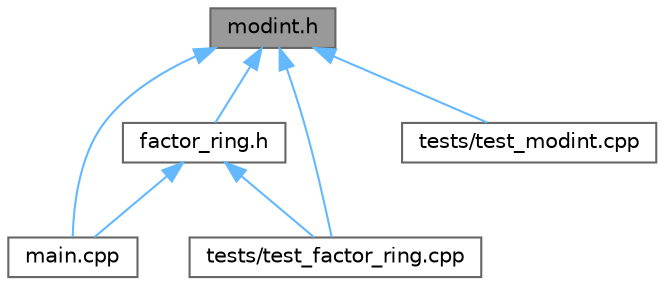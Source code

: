 digraph "modint.h"
{
 // LATEX_PDF_SIZE
  bgcolor="transparent";
  edge [fontname=Helvetica,fontsize=10,labelfontname=Helvetica,labelfontsize=10];
  node [fontname=Helvetica,fontsize=10,shape=box,height=0.2,width=0.4];
  Node1 [id="Node000001",label="modint.h",height=0.2,width=0.4,color="gray40", fillcolor="grey60", style="filled", fontcolor="black",tooltip="Defines the ModInt struct template for modular arithmetic."];
  Node1 -> Node2 [id="edge1_Node000001_Node000002",dir="back",color="steelblue1",style="solid",tooltip=" "];
  Node2 [id="Node000002",label="factor_ring.h",height=0.2,width=0.4,color="grey40", fillcolor="white", style="filled",URL="$factor__ring_8h.html",tooltip="Defines classes and functions for operations in factor rings (field extensions) F[x]/(f(x))."];
  Node2 -> Node3 [id="edge2_Node000002_Node000003",dir="back",color="steelblue1",style="solid",tooltip=" "];
  Node3 [id="Node000003",label="main.cpp",height=0.2,width=0.4,color="grey40", fillcolor="white", style="filled",URL="$main_8cpp.html",tooltip="Main entry point for the Polynomial Calculator application. Provides a command-line interface for per..."];
  Node2 -> Node4 [id="edge3_Node000002_Node000004",dir="back",color="steelblue1",style="solid",tooltip=" "];
  Node4 [id="Node000004",label="tests/test_factor_ring.cpp",height=0.2,width=0.4,color="grey40", fillcolor="white", style="filled",URL="$test__factor__ring_8cpp.html",tooltip=" "];
  Node1 -> Node3 [id="edge4_Node000001_Node000003",dir="back",color="steelblue1",style="solid",tooltip=" "];
  Node1 -> Node4 [id="edge5_Node000001_Node000004",dir="back",color="steelblue1",style="solid",tooltip=" "];
  Node1 -> Node5 [id="edge6_Node000001_Node000005",dir="back",color="steelblue1",style="solid",tooltip=" "];
  Node5 [id="Node000005",label="tests/test_modint.cpp",height=0.2,width=0.4,color="grey40", fillcolor="white", style="filled",URL="$test__modint_8cpp.html",tooltip=" "];
}
